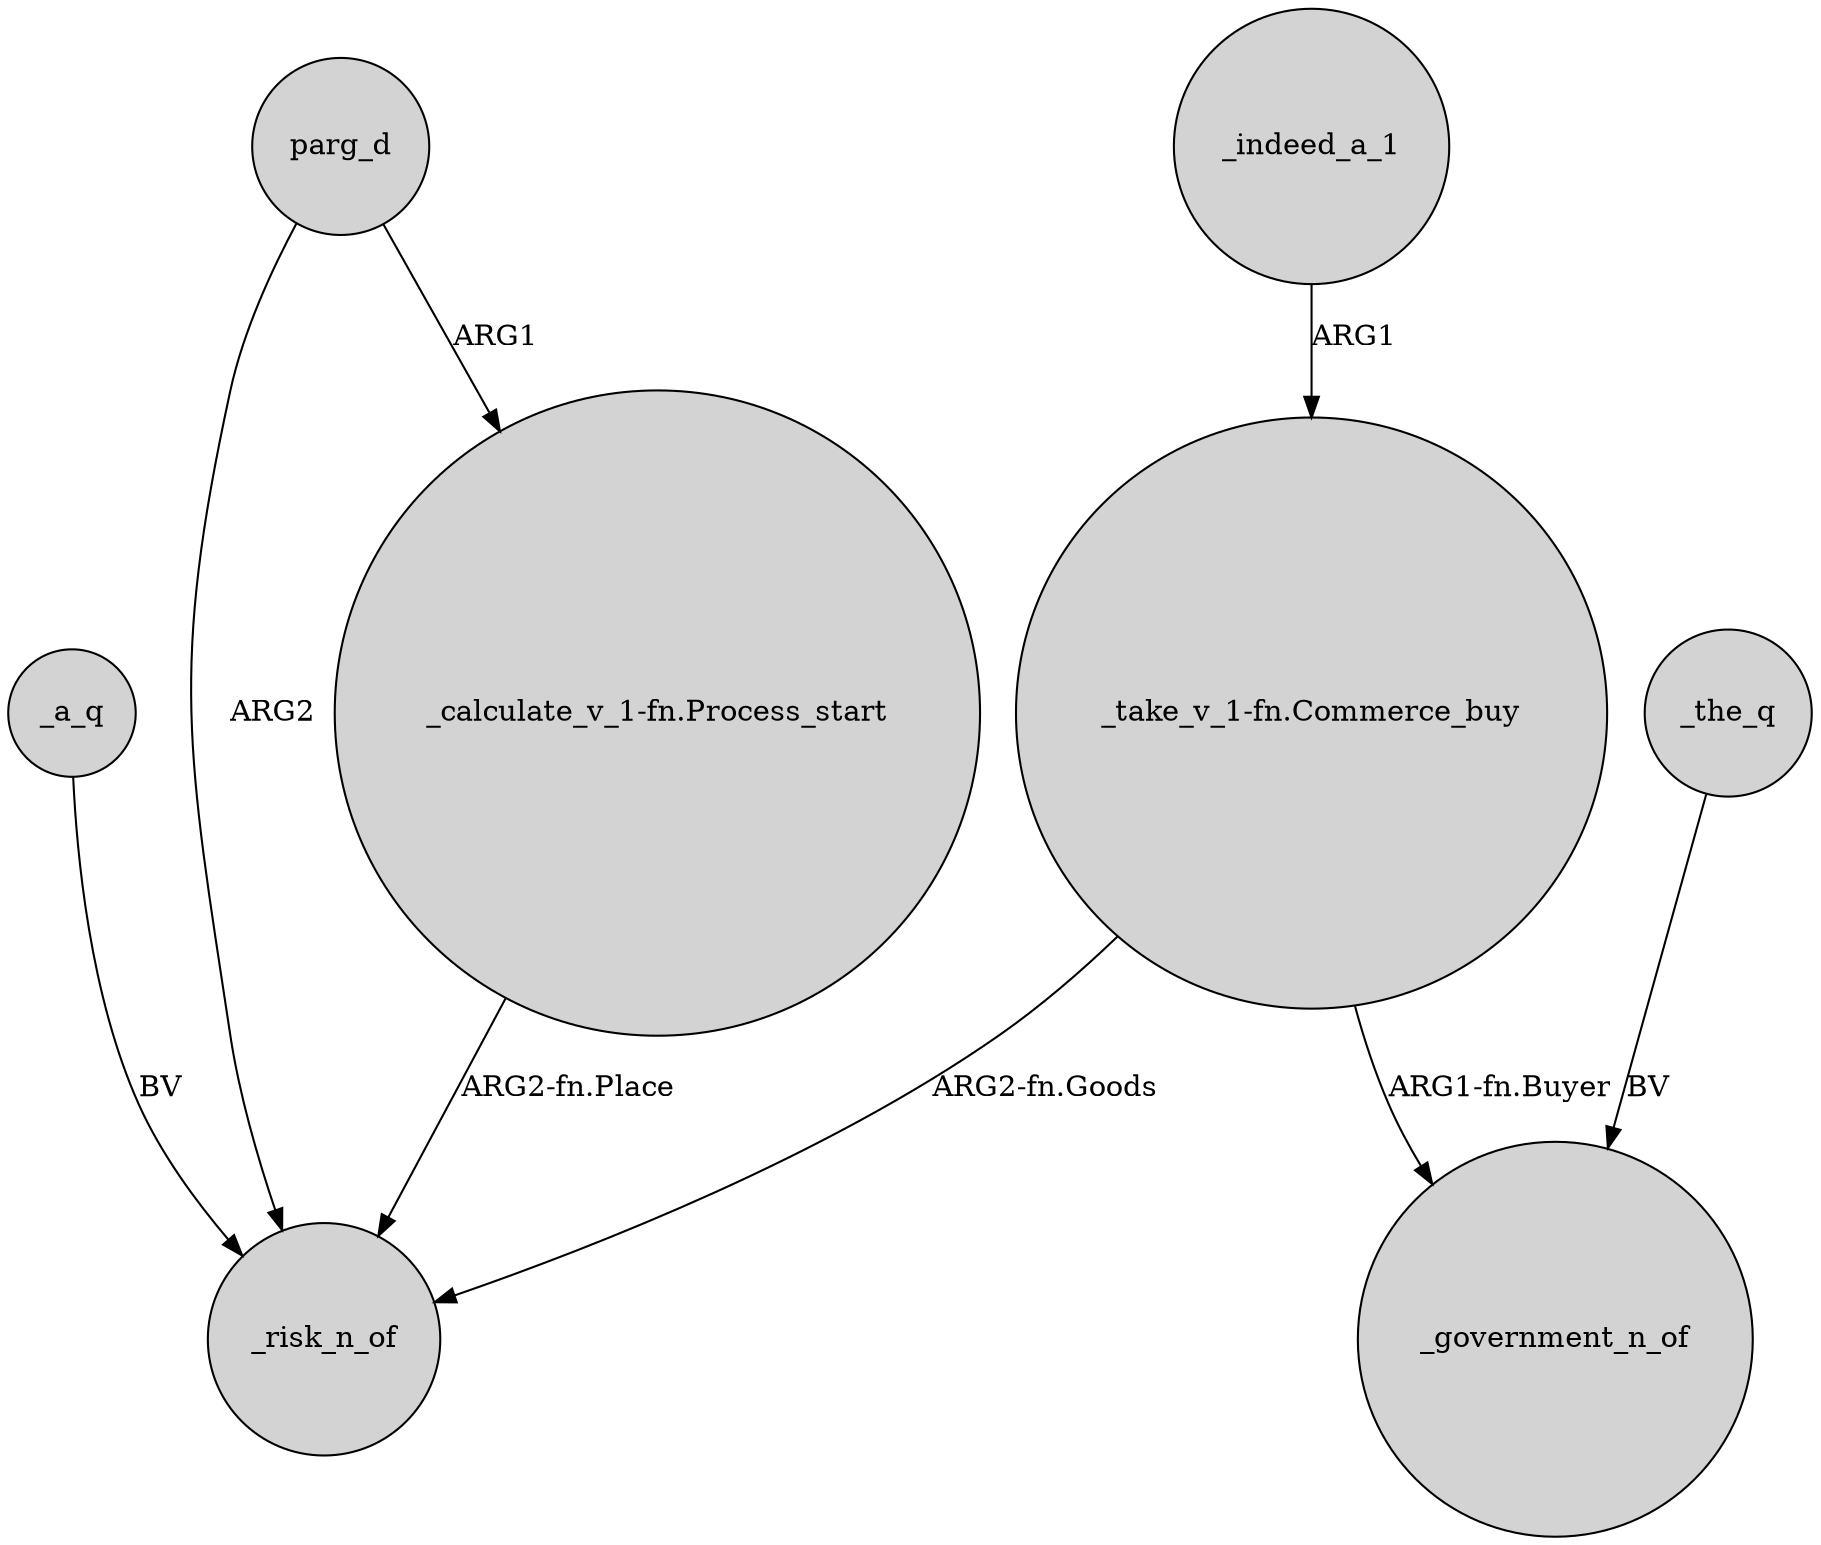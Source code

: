 digraph {
	node [shape=circle style=filled]
	parg_d -> "_calculate_v_1-fn.Process_start" [label=ARG1]
	_a_q -> _risk_n_of [label=BV]
	"_calculate_v_1-fn.Process_start" -> _risk_n_of [label="ARG2-fn.Place"]
	parg_d -> _risk_n_of [label=ARG2]
	"_take_v_1-fn.Commerce_buy" -> _risk_n_of [label="ARG2-fn.Goods"]
	"_take_v_1-fn.Commerce_buy" -> _government_n_of [label="ARG1-fn.Buyer"]
	_indeed_a_1 -> "_take_v_1-fn.Commerce_buy" [label=ARG1]
	_the_q -> _government_n_of [label=BV]
}
